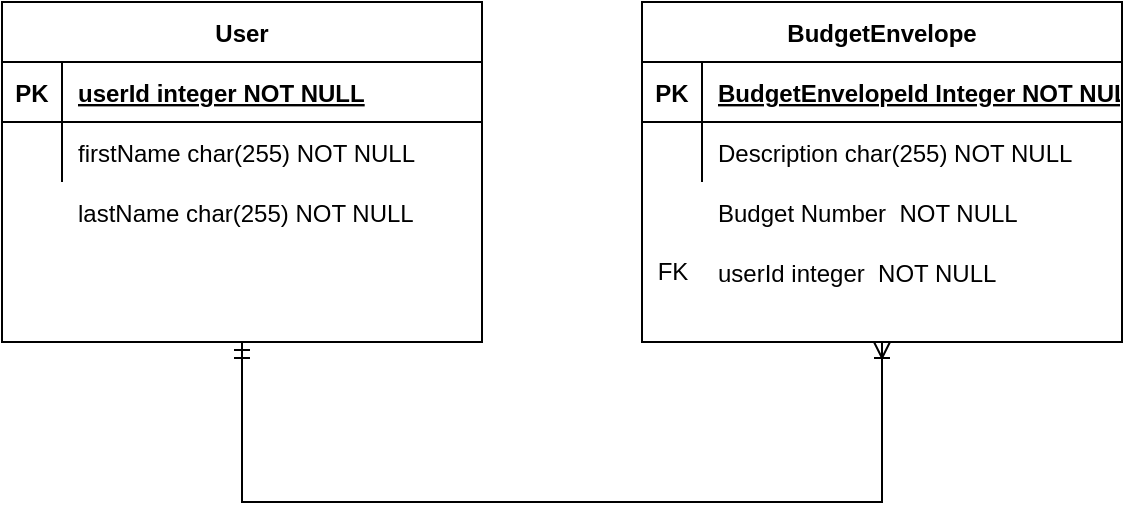 <mxfile version="14.4.3" type="device"><diagram id="R2lEEEUBdFMjLlhIrx00" name="Page-1"><mxGraphModel dx="2050" dy="1201" grid="1" gridSize="10" guides="1" tooltips="1" connect="1" arrows="1" fold="1" page="1" pageScale="1" pageWidth="850" pageHeight="1100" math="0" shadow="0" extFonts="Permanent Marker^https://fonts.googleapis.com/css?family=Permanent+Marker"><root><mxCell id="0"/><mxCell id="1" parent="0"/><mxCell id="iN5LtDUl9v8U7xPXF6F_-22" value="" style="edgeStyle=orthogonalEdgeStyle;rounded=0;orthogonalLoop=1;jettySize=auto;html=1;endArrow=ERoneToMany;endFill=0;startArrow=ERmandOne;startFill=0;" edge="1" parent="1" source="C-vyLk0tnHw3VtMMgP7b-23" target="iN5LtDUl9v8U7xPXF6F_-15"><mxGeometry relative="1" as="geometry"><Array as="points"><mxPoint x="280" y="370"/><mxPoint x="600" y="370"/></Array></mxGeometry></mxCell><mxCell id="C-vyLk0tnHw3VtMMgP7b-23" value="User" style="shape=table;startSize=30;container=1;collapsible=1;childLayout=tableLayout;fixedRows=1;rowLines=0;fontStyle=1;align=center;resizeLast=1;" parent="1" vertex="1"><mxGeometry x="160" y="120" width="240" height="170" as="geometry"/></mxCell><mxCell id="C-vyLk0tnHw3VtMMgP7b-24" value="" style="shape=partialRectangle;collapsible=0;dropTarget=0;pointerEvents=0;fillColor=none;points=[[0,0.5],[1,0.5]];portConstraint=eastwest;top=0;left=0;right=0;bottom=1;" parent="C-vyLk0tnHw3VtMMgP7b-23" vertex="1"><mxGeometry y="30" width="240" height="30" as="geometry"/></mxCell><mxCell id="C-vyLk0tnHw3VtMMgP7b-25" value="PK" style="shape=partialRectangle;overflow=hidden;connectable=0;fillColor=none;top=0;left=0;bottom=0;right=0;fontStyle=1;" parent="C-vyLk0tnHw3VtMMgP7b-24" vertex="1"><mxGeometry width="30" height="30" as="geometry"/></mxCell><mxCell id="C-vyLk0tnHw3VtMMgP7b-26" value="userId integer NOT NULL " style="shape=partialRectangle;overflow=hidden;connectable=0;fillColor=none;top=0;left=0;bottom=0;right=0;align=left;spacingLeft=6;fontStyle=5;" parent="C-vyLk0tnHw3VtMMgP7b-24" vertex="1"><mxGeometry x="30" width="210" height="30" as="geometry"/></mxCell><mxCell id="C-vyLk0tnHw3VtMMgP7b-27" value="" style="shape=partialRectangle;collapsible=0;dropTarget=0;pointerEvents=0;fillColor=none;points=[[0,0.5],[1,0.5]];portConstraint=eastwest;top=0;left=0;right=0;bottom=0;" parent="C-vyLk0tnHw3VtMMgP7b-23" vertex="1"><mxGeometry y="60" width="240" height="30" as="geometry"/></mxCell><mxCell id="C-vyLk0tnHw3VtMMgP7b-28" value="" style="shape=partialRectangle;overflow=hidden;connectable=0;fillColor=none;top=0;left=0;bottom=0;right=0;" parent="C-vyLk0tnHw3VtMMgP7b-27" vertex="1"><mxGeometry width="30" height="30" as="geometry"/></mxCell><mxCell id="C-vyLk0tnHw3VtMMgP7b-29" value="firstName char(255) NOT NULL" style="shape=partialRectangle;overflow=hidden;connectable=0;fillColor=none;top=0;left=0;bottom=0;right=0;align=left;spacingLeft=6;" parent="C-vyLk0tnHw3VtMMgP7b-27" vertex="1"><mxGeometry x="30" width="210" height="30" as="geometry"/></mxCell><mxCell id="iN5LtDUl9v8U7xPXF6F_-1" value="lastName char(255) NOT NULL" style="shape=partialRectangle;overflow=hidden;connectable=0;fillColor=none;top=0;left=0;bottom=0;right=0;align=left;spacingLeft=6;" vertex="1" parent="1"><mxGeometry x="190" y="210" width="350" height="30" as="geometry"/></mxCell><mxCell id="iN5LtDUl9v8U7xPXF6F_-15" value="BudgetEnvelope" style="shape=table;startSize=30;container=1;collapsible=1;childLayout=tableLayout;fixedRows=1;rowLines=0;fontStyle=1;align=center;resizeLast=1;" vertex="1" parent="1"><mxGeometry x="480" y="120" width="240" height="170" as="geometry"/></mxCell><mxCell id="iN5LtDUl9v8U7xPXF6F_-16" value="" style="shape=partialRectangle;collapsible=0;dropTarget=0;pointerEvents=0;fillColor=none;points=[[0,0.5],[1,0.5]];portConstraint=eastwest;top=0;left=0;right=0;bottom=1;" vertex="1" parent="iN5LtDUl9v8U7xPXF6F_-15"><mxGeometry y="30" width="240" height="30" as="geometry"/></mxCell><mxCell id="iN5LtDUl9v8U7xPXF6F_-17" value="PK" style="shape=partialRectangle;overflow=hidden;connectable=0;fillColor=none;top=0;left=0;bottom=0;right=0;fontStyle=1;" vertex="1" parent="iN5LtDUl9v8U7xPXF6F_-16"><mxGeometry width="30" height="30" as="geometry"/></mxCell><mxCell id="iN5LtDUl9v8U7xPXF6F_-18" value="BudgetEnvelopeId Integer NOT NULL " style="shape=partialRectangle;overflow=hidden;connectable=0;fillColor=none;top=0;left=0;bottom=0;right=0;align=left;spacingLeft=6;fontStyle=5;" vertex="1" parent="iN5LtDUl9v8U7xPXF6F_-16"><mxGeometry x="30" width="210" height="30" as="geometry"/></mxCell><mxCell id="iN5LtDUl9v8U7xPXF6F_-19" value="" style="shape=partialRectangle;collapsible=0;dropTarget=0;pointerEvents=0;fillColor=none;points=[[0,0.5],[1,0.5]];portConstraint=eastwest;top=0;left=0;right=0;bottom=0;" vertex="1" parent="iN5LtDUl9v8U7xPXF6F_-15"><mxGeometry y="60" width="240" height="30" as="geometry"/></mxCell><mxCell id="iN5LtDUl9v8U7xPXF6F_-20" value="" style="shape=partialRectangle;overflow=hidden;connectable=0;fillColor=none;top=0;left=0;bottom=0;right=0;" vertex="1" parent="iN5LtDUl9v8U7xPXF6F_-19"><mxGeometry width="30" height="30" as="geometry"/></mxCell><mxCell id="iN5LtDUl9v8U7xPXF6F_-21" value="Description char(255) NOT NULL" style="shape=partialRectangle;overflow=hidden;connectable=0;fillColor=none;top=0;left=0;bottom=0;right=0;align=left;spacingLeft=6;" vertex="1" parent="iN5LtDUl9v8U7xPXF6F_-19"><mxGeometry x="30" width="210" height="30" as="geometry"/></mxCell><mxCell id="iN5LtDUl9v8U7xPXF6F_-27" value="Budget Number  NOT NULL" style="shape=partialRectangle;overflow=hidden;connectable=0;fillColor=none;top=0;left=0;bottom=0;right=0;align=left;spacingLeft=6;" vertex="1" parent="1"><mxGeometry x="510" y="210" width="210" height="30" as="geometry"/></mxCell><mxCell id="iN5LtDUl9v8U7xPXF6F_-28" value="userId integer  NOT NULL" style="shape=partialRectangle;overflow=hidden;connectable=0;fillColor=none;top=0;left=0;bottom=0;right=0;align=left;spacingLeft=6;" vertex="1" parent="1"><mxGeometry x="510" y="240" width="210" height="30" as="geometry"/></mxCell><mxCell id="iN5LtDUl9v8U7xPXF6F_-29" value="FK" style="text;html=1;align=center;verticalAlign=middle;resizable=0;points=[];autosize=1;" vertex="1" parent="1"><mxGeometry x="480" y="245" width="30" height="20" as="geometry"/></mxCell></root></mxGraphModel></diagram></mxfile>